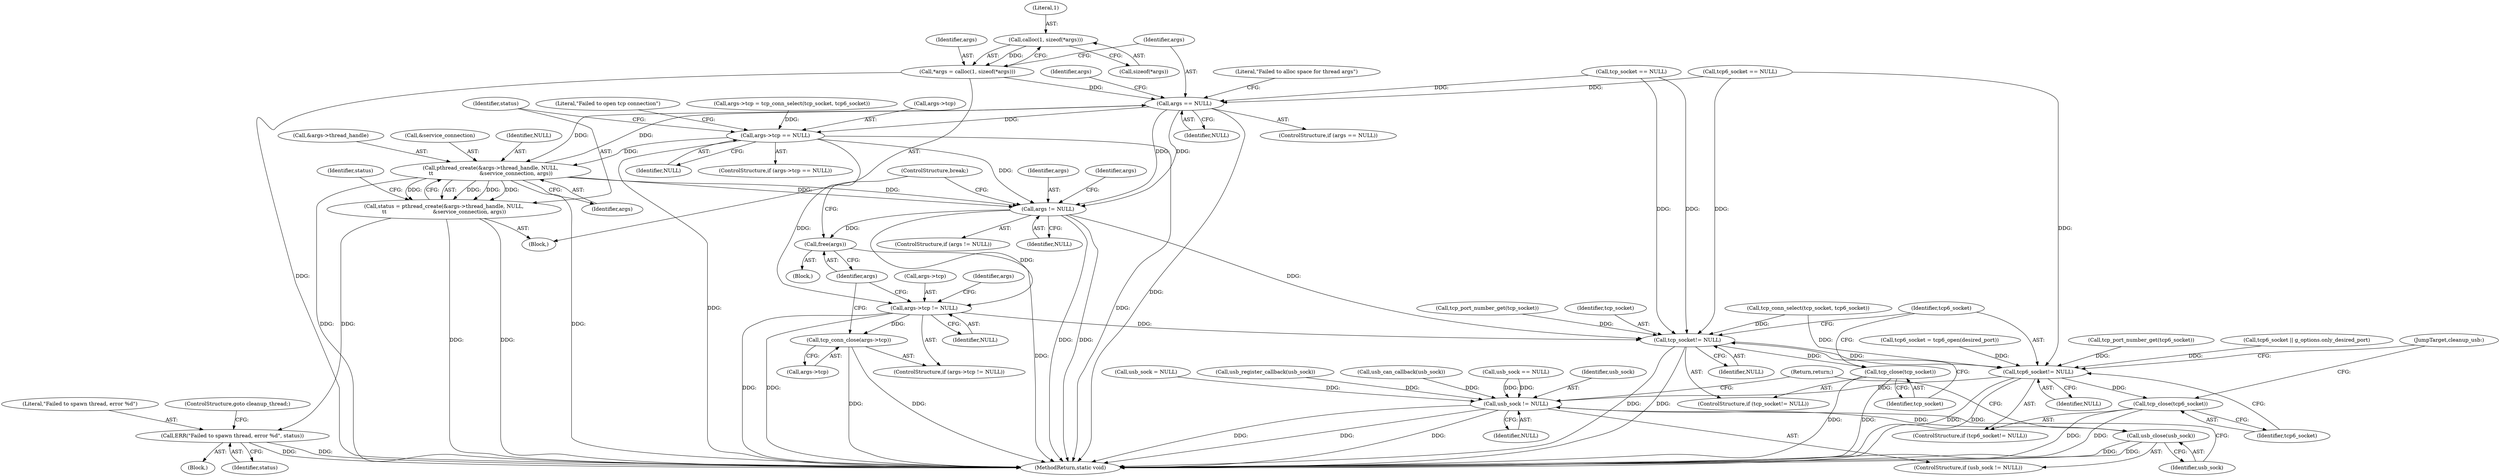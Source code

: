 digraph "0_ippusbxd_46844402bca7a38fc224483ba6f0a93c4613203f@API" {
"1000256" [label="(Call,calloc(1, sizeof(*args)))"];
"1000254" [label="(Call,*args = calloc(1, sizeof(*args)))"];
"1000262" [label="(Call,args == NULL)"];
"1000282" [label="(Call,args->tcp == NULL)"];
"1000294" [label="(Call,pthread_create(&args->thread_handle, NULL,\n\t\t                            &service_connection, args))"];
"1000292" [label="(Call,status = pthread_create(&args->thread_handle, NULL,\n\t\t                            &service_connection, args))"];
"1000306" [label="(Call,ERR(\"Failed to spawn thread, error %d\", status))"];
"1000313" [label="(Call,args != NULL)"];
"1000318" [label="(Call,args->tcp != NULL)"];
"1000323" [label="(Call,tcp_conn_close(args->tcp))"];
"1000332" [label="(Call,tcp_socket!= NULL)"];
"1000335" [label="(Call,tcp_close(tcp_socket))"];
"1000338" [label="(Call,tcp6_socket!= NULL)"];
"1000341" [label="(Call,tcp_close(tcp6_socket))"];
"1000345" [label="(Call,usb_sock != NULL)"];
"1000348" [label="(Call,usb_close(usb_sock))"];
"1000327" [label="(Call,free(args))"];
"1000312" [label="(ControlStructure,if (args != NULL))"];
"1000347" [label="(Identifier,NULL)"];
"1000247" [label="(Call,usb_can_callback(usb_sock))"];
"1000351" [label="(MethodReturn,static void)"];
"1000261" [label="(ControlStructure,if (args == NULL))"];
"1000318" [label="(Call,args->tcp != NULL)"];
"1000252" [label="(Block,)"];
"1000283" [label="(Call,args->tcp)"];
"1000308" [label="(Identifier,status)"];
"1000289" [label="(Literal,\"Failed to open tcp connection\")"];
"1000305" [label="(Block,)"];
"1000258" [label="(Call,sizeof(*args))"];
"1000307" [label="(Literal,\"Failed to spawn thread, error %d\")"];
"1000151" [label="(Call,tcp6_socket || g_options.only_desired_port)"];
"1000339" [label="(Identifier,tcp6_socket)"];
"1000121" [label="(Call,usb_sock = NULL)"];
"1000295" [label="(Call,&args->thread_handle)"];
"1000324" [label="(Call,args->tcp)"];
"1000323" [label="(Call,tcp_conn_close(args->tcp))"];
"1000294" [label="(Call,pthread_create(&args->thread_handle, NULL,\n\t\t                            &service_connection, args))"];
"1000306" [label="(Call,ERR(\"Failed to spawn thread, error %d\", status))"];
"1000329" [label="(ControlStructure,break;)"];
"1000327" [label="(Call,free(args))"];
"1000317" [label="(ControlStructure,if (args->tcp != NULL))"];
"1000349" [label="(Identifier,usb_sock)"];
"1000254" [label="(Call,*args = calloc(1, sizeof(*args)))"];
"1000302" [label="(Identifier,args)"];
"1000332" [label="(Call,tcp_socket!= NULL)"];
"1000340" [label="(Identifier,NULL)"];
"1000175" [label="(Call,tcp_socket == NULL)"];
"1000192" [label="(Call,tcp_port_number_get(tcp6_socket))"];
"1000178" [label="(Call,tcp6_socket == NULL)"];
"1000342" [label="(Identifier,tcp6_socket)"];
"1000300" [label="(Call,&service_connection)"];
"1000304" [label="(Identifier,status)"];
"1000282" [label="(Call,args->tcp == NULL)"];
"1000292" [label="(Call,status = pthread_create(&args->thread_handle, NULL,\n\t\t                            &service_connection, args))"];
"1000257" [label="(Literal,1)"];
"1000264" [label="(Identifier,NULL)"];
"1000255" [label="(Identifier,args)"];
"1000262" [label="(Call,args == NULL)"];
"1000313" [label="(Call,args != NULL)"];
"1000336" [label="(Identifier,tcp_socket)"];
"1000335" [label="(Call,tcp_close(tcp_socket))"];
"1000343" [label="(JumpTarget,cleanup_usb:)"];
"1000249" [label="(Call,usb_register_callback(usb_sock))"];
"1000286" [label="(Identifier,NULL)"];
"1000331" [label="(ControlStructure,if (tcp_socket!= NULL))"];
"1000350" [label="(Return,return;)"];
"1000337" [label="(ControlStructure,if (tcp6_socket!= NULL))"];
"1000293" [label="(Identifier,status)"];
"1000316" [label="(Block,)"];
"1000187" [label="(Call,tcp_port_number_get(tcp_socket))"];
"1000278" [label="(Call,tcp_conn_select(tcp_socket, tcp6_socket))"];
"1000267" [label="(Literal,\"Failed to alloc space for thread args\")"];
"1000341" [label="(Call,tcp_close(tcp6_socket))"];
"1000345" [label="(Call,usb_sock != NULL)"];
"1000338" [label="(Call,tcp6_socket!= NULL)"];
"1000263" [label="(Identifier,args)"];
"1000319" [label="(Call,args->tcp)"];
"1000328" [label="(Identifier,args)"];
"1000334" [label="(Identifier,NULL)"];
"1000299" [label="(Identifier,NULL)"];
"1000116" [label="(Call,usb_sock == NULL)"];
"1000256" [label="(Call,calloc(1, sizeof(*args)))"];
"1000271" [label="(Identifier,args)"];
"1000333" [label="(Identifier,tcp_socket)"];
"1000346" [label="(Identifier,usb_sock)"];
"1000322" [label="(Identifier,NULL)"];
"1000315" [label="(Identifier,NULL)"];
"1000314" [label="(Identifier,args)"];
"1000344" [label="(ControlStructure,if (usb_sock != NULL))"];
"1000348" [label="(Call,usb_close(usb_sock))"];
"1000281" [label="(ControlStructure,if (args->tcp == NULL))"];
"1000320" [label="(Identifier,args)"];
"1000325" [label="(Identifier,args)"];
"1000274" [label="(Call,args->tcp = tcp_conn_select(tcp_socket, tcp6_socket))"];
"1000309" [label="(ControlStructure,goto cleanup_thread;)"];
"1000144" [label="(Call,tcp6_socket = tcp6_open(desired_port))"];
"1000256" -> "1000254"  [label="AST: "];
"1000256" -> "1000258"  [label="CFG: "];
"1000257" -> "1000256"  [label="AST: "];
"1000258" -> "1000256"  [label="AST: "];
"1000254" -> "1000256"  [label="CFG: "];
"1000256" -> "1000254"  [label="DDG: "];
"1000254" -> "1000252"  [label="AST: "];
"1000255" -> "1000254"  [label="AST: "];
"1000263" -> "1000254"  [label="CFG: "];
"1000254" -> "1000351"  [label="DDG: "];
"1000254" -> "1000262"  [label="DDG: "];
"1000262" -> "1000261"  [label="AST: "];
"1000262" -> "1000264"  [label="CFG: "];
"1000263" -> "1000262"  [label="AST: "];
"1000264" -> "1000262"  [label="AST: "];
"1000267" -> "1000262"  [label="CFG: "];
"1000271" -> "1000262"  [label="CFG: "];
"1000262" -> "1000351"  [label="DDG: "];
"1000294" -> "1000262"  [label="DDG: "];
"1000178" -> "1000262"  [label="DDG: "];
"1000175" -> "1000262"  [label="DDG: "];
"1000262" -> "1000282"  [label="DDG: "];
"1000262" -> "1000294"  [label="DDG: "];
"1000262" -> "1000313"  [label="DDG: "];
"1000262" -> "1000313"  [label="DDG: "];
"1000282" -> "1000281"  [label="AST: "];
"1000282" -> "1000286"  [label="CFG: "];
"1000283" -> "1000282"  [label="AST: "];
"1000286" -> "1000282"  [label="AST: "];
"1000289" -> "1000282"  [label="CFG: "];
"1000293" -> "1000282"  [label="CFG: "];
"1000282" -> "1000351"  [label="DDG: "];
"1000282" -> "1000351"  [label="DDG: "];
"1000274" -> "1000282"  [label="DDG: "];
"1000282" -> "1000294"  [label="DDG: "];
"1000282" -> "1000313"  [label="DDG: "];
"1000282" -> "1000318"  [label="DDG: "];
"1000294" -> "1000292"  [label="AST: "];
"1000294" -> "1000302"  [label="CFG: "];
"1000295" -> "1000294"  [label="AST: "];
"1000299" -> "1000294"  [label="AST: "];
"1000300" -> "1000294"  [label="AST: "];
"1000302" -> "1000294"  [label="AST: "];
"1000292" -> "1000294"  [label="CFG: "];
"1000294" -> "1000351"  [label="DDG: "];
"1000294" -> "1000351"  [label="DDG: "];
"1000294" -> "1000292"  [label="DDG: "];
"1000294" -> "1000292"  [label="DDG: "];
"1000294" -> "1000292"  [label="DDG: "];
"1000294" -> "1000292"  [label="DDG: "];
"1000294" -> "1000313"  [label="DDG: "];
"1000294" -> "1000313"  [label="DDG: "];
"1000292" -> "1000252"  [label="AST: "];
"1000293" -> "1000292"  [label="AST: "];
"1000304" -> "1000292"  [label="CFG: "];
"1000292" -> "1000351"  [label="DDG: "];
"1000292" -> "1000351"  [label="DDG: "];
"1000292" -> "1000306"  [label="DDG: "];
"1000306" -> "1000305"  [label="AST: "];
"1000306" -> "1000308"  [label="CFG: "];
"1000307" -> "1000306"  [label="AST: "];
"1000308" -> "1000306"  [label="AST: "];
"1000309" -> "1000306"  [label="CFG: "];
"1000306" -> "1000351"  [label="DDG: "];
"1000306" -> "1000351"  [label="DDG: "];
"1000313" -> "1000312"  [label="AST: "];
"1000313" -> "1000315"  [label="CFG: "];
"1000314" -> "1000313"  [label="AST: "];
"1000315" -> "1000313"  [label="AST: "];
"1000320" -> "1000313"  [label="CFG: "];
"1000329" -> "1000313"  [label="CFG: "];
"1000313" -> "1000351"  [label="DDG: "];
"1000313" -> "1000351"  [label="DDG: "];
"1000313" -> "1000318"  [label="DDG: "];
"1000313" -> "1000327"  [label="DDG: "];
"1000313" -> "1000332"  [label="DDG: "];
"1000318" -> "1000317"  [label="AST: "];
"1000318" -> "1000322"  [label="CFG: "];
"1000319" -> "1000318"  [label="AST: "];
"1000322" -> "1000318"  [label="AST: "];
"1000325" -> "1000318"  [label="CFG: "];
"1000328" -> "1000318"  [label="CFG: "];
"1000318" -> "1000351"  [label="DDG: "];
"1000318" -> "1000351"  [label="DDG: "];
"1000318" -> "1000323"  [label="DDG: "];
"1000318" -> "1000332"  [label="DDG: "];
"1000323" -> "1000317"  [label="AST: "];
"1000323" -> "1000324"  [label="CFG: "];
"1000324" -> "1000323"  [label="AST: "];
"1000328" -> "1000323"  [label="CFG: "];
"1000323" -> "1000351"  [label="DDG: "];
"1000323" -> "1000351"  [label="DDG: "];
"1000332" -> "1000331"  [label="AST: "];
"1000332" -> "1000334"  [label="CFG: "];
"1000333" -> "1000332"  [label="AST: "];
"1000334" -> "1000332"  [label="AST: "];
"1000336" -> "1000332"  [label="CFG: "];
"1000339" -> "1000332"  [label="CFG: "];
"1000332" -> "1000351"  [label="DDG: "];
"1000332" -> "1000351"  [label="DDG: "];
"1000187" -> "1000332"  [label="DDG: "];
"1000175" -> "1000332"  [label="DDG: "];
"1000175" -> "1000332"  [label="DDG: "];
"1000278" -> "1000332"  [label="DDG: "];
"1000178" -> "1000332"  [label="DDG: "];
"1000332" -> "1000335"  [label="DDG: "];
"1000332" -> "1000338"  [label="DDG: "];
"1000335" -> "1000331"  [label="AST: "];
"1000335" -> "1000336"  [label="CFG: "];
"1000336" -> "1000335"  [label="AST: "];
"1000339" -> "1000335"  [label="CFG: "];
"1000335" -> "1000351"  [label="DDG: "];
"1000335" -> "1000351"  [label="DDG: "];
"1000338" -> "1000337"  [label="AST: "];
"1000338" -> "1000340"  [label="CFG: "];
"1000339" -> "1000338"  [label="AST: "];
"1000340" -> "1000338"  [label="AST: "];
"1000342" -> "1000338"  [label="CFG: "];
"1000343" -> "1000338"  [label="CFG: "];
"1000338" -> "1000351"  [label="DDG: "];
"1000338" -> "1000351"  [label="DDG: "];
"1000278" -> "1000338"  [label="DDG: "];
"1000178" -> "1000338"  [label="DDG: "];
"1000151" -> "1000338"  [label="DDG: "];
"1000192" -> "1000338"  [label="DDG: "];
"1000144" -> "1000338"  [label="DDG: "];
"1000338" -> "1000341"  [label="DDG: "];
"1000338" -> "1000345"  [label="DDG: "];
"1000341" -> "1000337"  [label="AST: "];
"1000341" -> "1000342"  [label="CFG: "];
"1000342" -> "1000341"  [label="AST: "];
"1000343" -> "1000341"  [label="CFG: "];
"1000341" -> "1000351"  [label="DDG: "];
"1000341" -> "1000351"  [label="DDG: "];
"1000345" -> "1000344"  [label="AST: "];
"1000345" -> "1000347"  [label="CFG: "];
"1000346" -> "1000345"  [label="AST: "];
"1000347" -> "1000345"  [label="AST: "];
"1000349" -> "1000345"  [label="CFG: "];
"1000350" -> "1000345"  [label="CFG: "];
"1000345" -> "1000351"  [label="DDG: "];
"1000345" -> "1000351"  [label="DDG: "];
"1000345" -> "1000351"  [label="DDG: "];
"1000121" -> "1000345"  [label="DDG: "];
"1000249" -> "1000345"  [label="DDG: "];
"1000247" -> "1000345"  [label="DDG: "];
"1000116" -> "1000345"  [label="DDG: "];
"1000116" -> "1000345"  [label="DDG: "];
"1000345" -> "1000348"  [label="DDG: "];
"1000348" -> "1000344"  [label="AST: "];
"1000348" -> "1000349"  [label="CFG: "];
"1000349" -> "1000348"  [label="AST: "];
"1000350" -> "1000348"  [label="CFG: "];
"1000348" -> "1000351"  [label="DDG: "];
"1000348" -> "1000351"  [label="DDG: "];
"1000327" -> "1000316"  [label="AST: "];
"1000327" -> "1000328"  [label="CFG: "];
"1000328" -> "1000327"  [label="AST: "];
"1000329" -> "1000327"  [label="CFG: "];
"1000327" -> "1000351"  [label="DDG: "];
}
